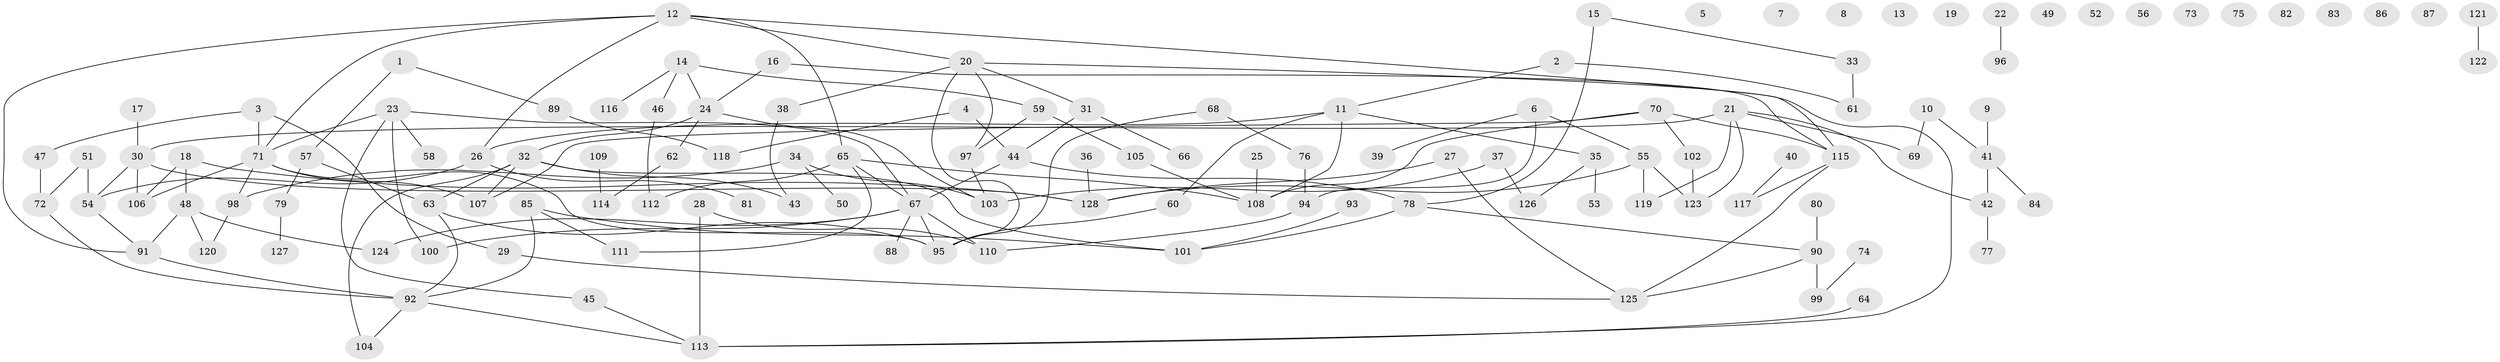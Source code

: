// Generated by graph-tools (version 1.1) at 2025/33/03/09/25 02:33:28]
// undirected, 128 vertices, 156 edges
graph export_dot {
graph [start="1"]
  node [color=gray90,style=filled];
  1;
  2;
  3;
  4;
  5;
  6;
  7;
  8;
  9;
  10;
  11;
  12;
  13;
  14;
  15;
  16;
  17;
  18;
  19;
  20;
  21;
  22;
  23;
  24;
  25;
  26;
  27;
  28;
  29;
  30;
  31;
  32;
  33;
  34;
  35;
  36;
  37;
  38;
  39;
  40;
  41;
  42;
  43;
  44;
  45;
  46;
  47;
  48;
  49;
  50;
  51;
  52;
  53;
  54;
  55;
  56;
  57;
  58;
  59;
  60;
  61;
  62;
  63;
  64;
  65;
  66;
  67;
  68;
  69;
  70;
  71;
  72;
  73;
  74;
  75;
  76;
  77;
  78;
  79;
  80;
  81;
  82;
  83;
  84;
  85;
  86;
  87;
  88;
  89;
  90;
  91;
  92;
  93;
  94;
  95;
  96;
  97;
  98;
  99;
  100;
  101;
  102;
  103;
  104;
  105;
  106;
  107;
  108;
  109;
  110;
  111;
  112;
  113;
  114;
  115;
  116;
  117;
  118;
  119;
  120;
  121;
  122;
  123;
  124;
  125;
  126;
  127;
  128;
  1 -- 57;
  1 -- 89;
  2 -- 11;
  2 -- 61;
  3 -- 29;
  3 -- 47;
  3 -- 71;
  4 -- 44;
  4 -- 118;
  6 -- 39;
  6 -- 55;
  6 -- 94;
  9 -- 41;
  10 -- 41;
  10 -- 69;
  11 -- 26;
  11 -- 35;
  11 -- 60;
  11 -- 108;
  12 -- 20;
  12 -- 26;
  12 -- 65;
  12 -- 71;
  12 -- 91;
  12 -- 115;
  14 -- 24;
  14 -- 46;
  14 -- 59;
  14 -- 116;
  15 -- 33;
  15 -- 78;
  16 -- 24;
  16 -- 115;
  17 -- 30;
  18 -- 48;
  18 -- 106;
  18 -- 128;
  20 -- 31;
  20 -- 38;
  20 -- 95;
  20 -- 97;
  20 -- 113;
  21 -- 30;
  21 -- 42;
  21 -- 69;
  21 -- 119;
  21 -- 123;
  22 -- 96;
  23 -- 45;
  23 -- 58;
  23 -- 67;
  23 -- 71;
  23 -- 100;
  24 -- 32;
  24 -- 62;
  24 -- 103;
  25 -- 108;
  26 -- 54;
  26 -- 81;
  27 -- 125;
  27 -- 128;
  28 -- 110;
  28 -- 113;
  29 -- 125;
  30 -- 54;
  30 -- 106;
  30 -- 128;
  31 -- 44;
  31 -- 66;
  32 -- 43;
  32 -- 63;
  32 -- 101;
  32 -- 104;
  32 -- 107;
  33 -- 61;
  34 -- 50;
  34 -- 98;
  34 -- 103;
  35 -- 53;
  35 -- 126;
  36 -- 128;
  37 -- 103;
  37 -- 126;
  38 -- 43;
  40 -- 117;
  41 -- 42;
  41 -- 84;
  42 -- 77;
  44 -- 67;
  44 -- 78;
  45 -- 113;
  46 -- 112;
  47 -- 72;
  48 -- 91;
  48 -- 120;
  48 -- 124;
  51 -- 54;
  51 -- 72;
  54 -- 91;
  55 -- 119;
  55 -- 123;
  55 -- 128;
  57 -- 63;
  57 -- 79;
  59 -- 97;
  59 -- 105;
  60 -- 95;
  62 -- 114;
  63 -- 92;
  63 -- 95;
  64 -- 113;
  65 -- 67;
  65 -- 108;
  65 -- 111;
  65 -- 112;
  67 -- 88;
  67 -- 95;
  67 -- 100;
  67 -- 110;
  67 -- 124;
  68 -- 76;
  68 -- 95;
  70 -- 102;
  70 -- 107;
  70 -- 108;
  70 -- 115;
  71 -- 95;
  71 -- 98;
  71 -- 106;
  71 -- 107;
  72 -- 92;
  74 -- 99;
  76 -- 94;
  78 -- 90;
  78 -- 101;
  79 -- 127;
  80 -- 90;
  85 -- 92;
  85 -- 101;
  85 -- 111;
  89 -- 118;
  90 -- 99;
  90 -- 125;
  91 -- 92;
  92 -- 104;
  92 -- 113;
  93 -- 101;
  94 -- 110;
  97 -- 103;
  98 -- 120;
  102 -- 123;
  105 -- 108;
  109 -- 114;
  115 -- 117;
  115 -- 125;
  121 -- 122;
}
